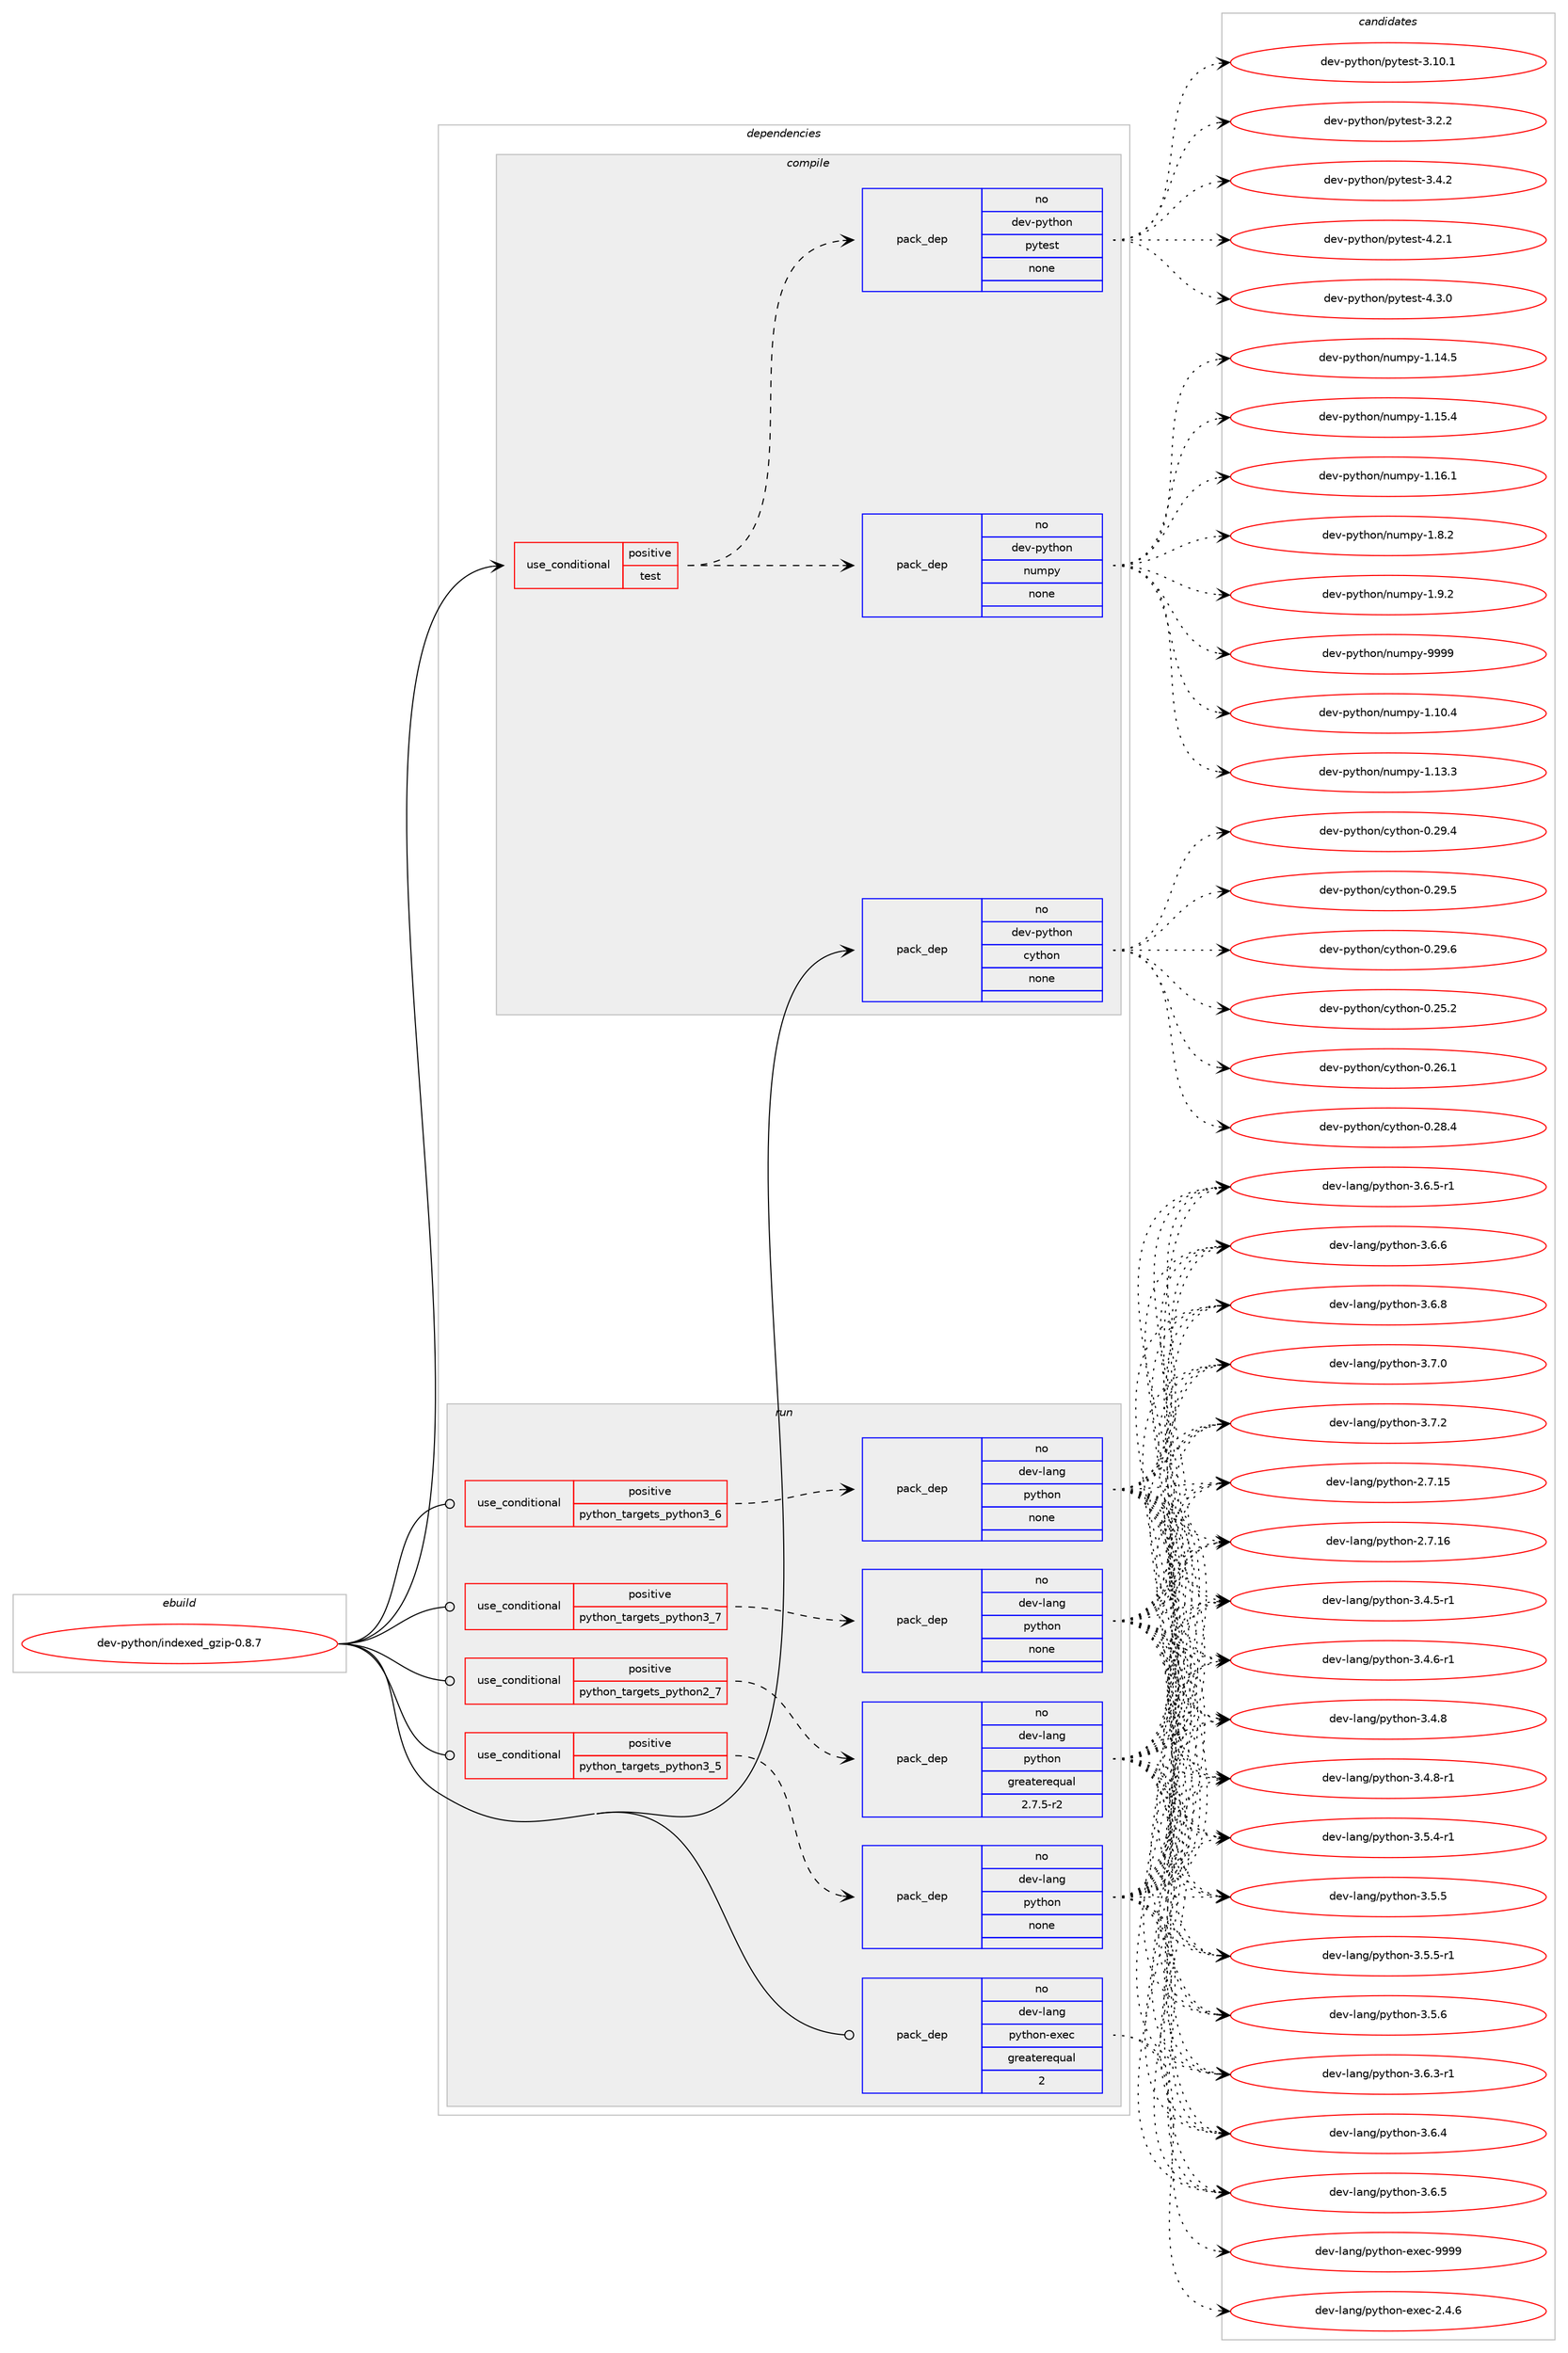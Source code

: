 digraph prolog {

# *************
# Graph options
# *************

newrank=true;
concentrate=true;
compound=true;
graph [rankdir=LR,fontname=Helvetica,fontsize=10,ranksep=1.5];#, ranksep=2.5, nodesep=0.2];
edge  [arrowhead=vee];
node  [fontname=Helvetica,fontsize=10];

# **********
# The ebuild
# **********

subgraph cluster_leftcol {
color=gray;
rank=same;
label=<<i>ebuild</i>>;
id [label="dev-python/indexed_gzip-0.8.7", color=red, width=4, href="../dev-python/indexed_gzip-0.8.7.svg"];
}

# ****************
# The dependencies
# ****************

subgraph cluster_midcol {
color=gray;
label=<<i>dependencies</i>>;
subgraph cluster_compile {
fillcolor="#eeeeee";
style=filled;
label=<<i>compile</i>>;
subgraph cond375758 {
dependency1413760 [label=<<TABLE BORDER="0" CELLBORDER="1" CELLSPACING="0" CELLPADDING="4"><TR><TD ROWSPAN="3" CELLPADDING="10">use_conditional</TD></TR><TR><TD>positive</TD></TR><TR><TD>test</TD></TR></TABLE>>, shape=none, color=red];
subgraph pack1014733 {
dependency1413761 [label=<<TABLE BORDER="0" CELLBORDER="1" CELLSPACING="0" CELLPADDING="4" WIDTH="220"><TR><TD ROWSPAN="6" CELLPADDING="30">pack_dep</TD></TR><TR><TD WIDTH="110">no</TD></TR><TR><TD>dev-python</TD></TR><TR><TD>numpy</TD></TR><TR><TD>none</TD></TR><TR><TD></TD></TR></TABLE>>, shape=none, color=blue];
}
dependency1413760:e -> dependency1413761:w [weight=20,style="dashed",arrowhead="vee"];
subgraph pack1014734 {
dependency1413762 [label=<<TABLE BORDER="0" CELLBORDER="1" CELLSPACING="0" CELLPADDING="4" WIDTH="220"><TR><TD ROWSPAN="6" CELLPADDING="30">pack_dep</TD></TR><TR><TD WIDTH="110">no</TD></TR><TR><TD>dev-python</TD></TR><TR><TD>pytest</TD></TR><TR><TD>none</TD></TR><TR><TD></TD></TR></TABLE>>, shape=none, color=blue];
}
dependency1413760:e -> dependency1413762:w [weight=20,style="dashed",arrowhead="vee"];
}
id:e -> dependency1413760:w [weight=20,style="solid",arrowhead="vee"];
subgraph pack1014735 {
dependency1413763 [label=<<TABLE BORDER="0" CELLBORDER="1" CELLSPACING="0" CELLPADDING="4" WIDTH="220"><TR><TD ROWSPAN="6" CELLPADDING="30">pack_dep</TD></TR><TR><TD WIDTH="110">no</TD></TR><TR><TD>dev-python</TD></TR><TR><TD>cython</TD></TR><TR><TD>none</TD></TR><TR><TD></TD></TR></TABLE>>, shape=none, color=blue];
}
id:e -> dependency1413763:w [weight=20,style="solid",arrowhead="vee"];
}
subgraph cluster_compileandrun {
fillcolor="#eeeeee";
style=filled;
label=<<i>compile and run</i>>;
}
subgraph cluster_run {
fillcolor="#eeeeee";
style=filled;
label=<<i>run</i>>;
subgraph cond375759 {
dependency1413764 [label=<<TABLE BORDER="0" CELLBORDER="1" CELLSPACING="0" CELLPADDING="4"><TR><TD ROWSPAN="3" CELLPADDING="10">use_conditional</TD></TR><TR><TD>positive</TD></TR><TR><TD>python_targets_python2_7</TD></TR></TABLE>>, shape=none, color=red];
subgraph pack1014736 {
dependency1413765 [label=<<TABLE BORDER="0" CELLBORDER="1" CELLSPACING="0" CELLPADDING="4" WIDTH="220"><TR><TD ROWSPAN="6" CELLPADDING="30">pack_dep</TD></TR><TR><TD WIDTH="110">no</TD></TR><TR><TD>dev-lang</TD></TR><TR><TD>python</TD></TR><TR><TD>greaterequal</TD></TR><TR><TD>2.7.5-r2</TD></TR></TABLE>>, shape=none, color=blue];
}
dependency1413764:e -> dependency1413765:w [weight=20,style="dashed",arrowhead="vee"];
}
id:e -> dependency1413764:w [weight=20,style="solid",arrowhead="odot"];
subgraph cond375760 {
dependency1413766 [label=<<TABLE BORDER="0" CELLBORDER="1" CELLSPACING="0" CELLPADDING="4"><TR><TD ROWSPAN="3" CELLPADDING="10">use_conditional</TD></TR><TR><TD>positive</TD></TR><TR><TD>python_targets_python3_5</TD></TR></TABLE>>, shape=none, color=red];
subgraph pack1014737 {
dependency1413767 [label=<<TABLE BORDER="0" CELLBORDER="1" CELLSPACING="0" CELLPADDING="4" WIDTH="220"><TR><TD ROWSPAN="6" CELLPADDING="30">pack_dep</TD></TR><TR><TD WIDTH="110">no</TD></TR><TR><TD>dev-lang</TD></TR><TR><TD>python</TD></TR><TR><TD>none</TD></TR><TR><TD></TD></TR></TABLE>>, shape=none, color=blue];
}
dependency1413766:e -> dependency1413767:w [weight=20,style="dashed",arrowhead="vee"];
}
id:e -> dependency1413766:w [weight=20,style="solid",arrowhead="odot"];
subgraph cond375761 {
dependency1413768 [label=<<TABLE BORDER="0" CELLBORDER="1" CELLSPACING="0" CELLPADDING="4"><TR><TD ROWSPAN="3" CELLPADDING="10">use_conditional</TD></TR><TR><TD>positive</TD></TR><TR><TD>python_targets_python3_6</TD></TR></TABLE>>, shape=none, color=red];
subgraph pack1014738 {
dependency1413769 [label=<<TABLE BORDER="0" CELLBORDER="1" CELLSPACING="0" CELLPADDING="4" WIDTH="220"><TR><TD ROWSPAN="6" CELLPADDING="30">pack_dep</TD></TR><TR><TD WIDTH="110">no</TD></TR><TR><TD>dev-lang</TD></TR><TR><TD>python</TD></TR><TR><TD>none</TD></TR><TR><TD></TD></TR></TABLE>>, shape=none, color=blue];
}
dependency1413768:e -> dependency1413769:w [weight=20,style="dashed",arrowhead="vee"];
}
id:e -> dependency1413768:w [weight=20,style="solid",arrowhead="odot"];
subgraph cond375762 {
dependency1413770 [label=<<TABLE BORDER="0" CELLBORDER="1" CELLSPACING="0" CELLPADDING="4"><TR><TD ROWSPAN="3" CELLPADDING="10">use_conditional</TD></TR><TR><TD>positive</TD></TR><TR><TD>python_targets_python3_7</TD></TR></TABLE>>, shape=none, color=red];
subgraph pack1014739 {
dependency1413771 [label=<<TABLE BORDER="0" CELLBORDER="1" CELLSPACING="0" CELLPADDING="4" WIDTH="220"><TR><TD ROWSPAN="6" CELLPADDING="30">pack_dep</TD></TR><TR><TD WIDTH="110">no</TD></TR><TR><TD>dev-lang</TD></TR><TR><TD>python</TD></TR><TR><TD>none</TD></TR><TR><TD></TD></TR></TABLE>>, shape=none, color=blue];
}
dependency1413770:e -> dependency1413771:w [weight=20,style="dashed",arrowhead="vee"];
}
id:e -> dependency1413770:w [weight=20,style="solid",arrowhead="odot"];
subgraph pack1014740 {
dependency1413772 [label=<<TABLE BORDER="0" CELLBORDER="1" CELLSPACING="0" CELLPADDING="4" WIDTH="220"><TR><TD ROWSPAN="6" CELLPADDING="30">pack_dep</TD></TR><TR><TD WIDTH="110">no</TD></TR><TR><TD>dev-lang</TD></TR><TR><TD>python-exec</TD></TR><TR><TD>greaterequal</TD></TR><TR><TD>2</TD></TR></TABLE>>, shape=none, color=blue];
}
id:e -> dependency1413772:w [weight=20,style="solid",arrowhead="odot"];
}
}

# **************
# The candidates
# **************

subgraph cluster_choices {
rank=same;
color=gray;
label=<<i>candidates</i>>;

subgraph choice1014733 {
color=black;
nodesep=1;
choice100101118451121211161041111104711011710911212145494649484652 [label="dev-python/numpy-1.10.4", color=red, width=4,href="../dev-python/numpy-1.10.4.svg"];
choice100101118451121211161041111104711011710911212145494649514651 [label="dev-python/numpy-1.13.3", color=red, width=4,href="../dev-python/numpy-1.13.3.svg"];
choice100101118451121211161041111104711011710911212145494649524653 [label="dev-python/numpy-1.14.5", color=red, width=4,href="../dev-python/numpy-1.14.5.svg"];
choice100101118451121211161041111104711011710911212145494649534652 [label="dev-python/numpy-1.15.4", color=red, width=4,href="../dev-python/numpy-1.15.4.svg"];
choice100101118451121211161041111104711011710911212145494649544649 [label="dev-python/numpy-1.16.1", color=red, width=4,href="../dev-python/numpy-1.16.1.svg"];
choice1001011184511212111610411111047110117109112121454946564650 [label="dev-python/numpy-1.8.2", color=red, width=4,href="../dev-python/numpy-1.8.2.svg"];
choice1001011184511212111610411111047110117109112121454946574650 [label="dev-python/numpy-1.9.2", color=red, width=4,href="../dev-python/numpy-1.9.2.svg"];
choice10010111845112121116104111110471101171091121214557575757 [label="dev-python/numpy-9999", color=red, width=4,href="../dev-python/numpy-9999.svg"];
dependency1413761:e -> choice100101118451121211161041111104711011710911212145494649484652:w [style=dotted,weight="100"];
dependency1413761:e -> choice100101118451121211161041111104711011710911212145494649514651:w [style=dotted,weight="100"];
dependency1413761:e -> choice100101118451121211161041111104711011710911212145494649524653:w [style=dotted,weight="100"];
dependency1413761:e -> choice100101118451121211161041111104711011710911212145494649534652:w [style=dotted,weight="100"];
dependency1413761:e -> choice100101118451121211161041111104711011710911212145494649544649:w [style=dotted,weight="100"];
dependency1413761:e -> choice1001011184511212111610411111047110117109112121454946564650:w [style=dotted,weight="100"];
dependency1413761:e -> choice1001011184511212111610411111047110117109112121454946574650:w [style=dotted,weight="100"];
dependency1413761:e -> choice10010111845112121116104111110471101171091121214557575757:w [style=dotted,weight="100"];
}
subgraph choice1014734 {
color=black;
nodesep=1;
choice100101118451121211161041111104711212111610111511645514649484649 [label="dev-python/pytest-3.10.1", color=red, width=4,href="../dev-python/pytest-3.10.1.svg"];
choice1001011184511212111610411111047112121116101115116455146504650 [label="dev-python/pytest-3.2.2", color=red, width=4,href="../dev-python/pytest-3.2.2.svg"];
choice1001011184511212111610411111047112121116101115116455146524650 [label="dev-python/pytest-3.4.2", color=red, width=4,href="../dev-python/pytest-3.4.2.svg"];
choice1001011184511212111610411111047112121116101115116455246504649 [label="dev-python/pytest-4.2.1", color=red, width=4,href="../dev-python/pytest-4.2.1.svg"];
choice1001011184511212111610411111047112121116101115116455246514648 [label="dev-python/pytest-4.3.0", color=red, width=4,href="../dev-python/pytest-4.3.0.svg"];
dependency1413762:e -> choice100101118451121211161041111104711212111610111511645514649484649:w [style=dotted,weight="100"];
dependency1413762:e -> choice1001011184511212111610411111047112121116101115116455146504650:w [style=dotted,weight="100"];
dependency1413762:e -> choice1001011184511212111610411111047112121116101115116455146524650:w [style=dotted,weight="100"];
dependency1413762:e -> choice1001011184511212111610411111047112121116101115116455246504649:w [style=dotted,weight="100"];
dependency1413762:e -> choice1001011184511212111610411111047112121116101115116455246514648:w [style=dotted,weight="100"];
}
subgraph choice1014735 {
color=black;
nodesep=1;
choice10010111845112121116104111110479912111610411111045484650534650 [label="dev-python/cython-0.25.2", color=red, width=4,href="../dev-python/cython-0.25.2.svg"];
choice10010111845112121116104111110479912111610411111045484650544649 [label="dev-python/cython-0.26.1", color=red, width=4,href="../dev-python/cython-0.26.1.svg"];
choice10010111845112121116104111110479912111610411111045484650564652 [label="dev-python/cython-0.28.4", color=red, width=4,href="../dev-python/cython-0.28.4.svg"];
choice10010111845112121116104111110479912111610411111045484650574652 [label="dev-python/cython-0.29.4", color=red, width=4,href="../dev-python/cython-0.29.4.svg"];
choice10010111845112121116104111110479912111610411111045484650574653 [label="dev-python/cython-0.29.5", color=red, width=4,href="../dev-python/cython-0.29.5.svg"];
choice10010111845112121116104111110479912111610411111045484650574654 [label="dev-python/cython-0.29.6", color=red, width=4,href="../dev-python/cython-0.29.6.svg"];
dependency1413763:e -> choice10010111845112121116104111110479912111610411111045484650534650:w [style=dotted,weight="100"];
dependency1413763:e -> choice10010111845112121116104111110479912111610411111045484650544649:w [style=dotted,weight="100"];
dependency1413763:e -> choice10010111845112121116104111110479912111610411111045484650564652:w [style=dotted,weight="100"];
dependency1413763:e -> choice10010111845112121116104111110479912111610411111045484650574652:w [style=dotted,weight="100"];
dependency1413763:e -> choice10010111845112121116104111110479912111610411111045484650574653:w [style=dotted,weight="100"];
dependency1413763:e -> choice10010111845112121116104111110479912111610411111045484650574654:w [style=dotted,weight="100"];
}
subgraph choice1014736 {
color=black;
nodesep=1;
choice10010111845108971101034711212111610411111045504655464953 [label="dev-lang/python-2.7.15", color=red, width=4,href="../dev-lang/python-2.7.15.svg"];
choice10010111845108971101034711212111610411111045504655464954 [label="dev-lang/python-2.7.16", color=red, width=4,href="../dev-lang/python-2.7.16.svg"];
choice1001011184510897110103471121211161041111104551465246534511449 [label="dev-lang/python-3.4.5-r1", color=red, width=4,href="../dev-lang/python-3.4.5-r1.svg"];
choice1001011184510897110103471121211161041111104551465246544511449 [label="dev-lang/python-3.4.6-r1", color=red, width=4,href="../dev-lang/python-3.4.6-r1.svg"];
choice100101118451089711010347112121116104111110455146524656 [label="dev-lang/python-3.4.8", color=red, width=4,href="../dev-lang/python-3.4.8.svg"];
choice1001011184510897110103471121211161041111104551465246564511449 [label="dev-lang/python-3.4.8-r1", color=red, width=4,href="../dev-lang/python-3.4.8-r1.svg"];
choice1001011184510897110103471121211161041111104551465346524511449 [label="dev-lang/python-3.5.4-r1", color=red, width=4,href="../dev-lang/python-3.5.4-r1.svg"];
choice100101118451089711010347112121116104111110455146534653 [label="dev-lang/python-3.5.5", color=red, width=4,href="../dev-lang/python-3.5.5.svg"];
choice1001011184510897110103471121211161041111104551465346534511449 [label="dev-lang/python-3.5.5-r1", color=red, width=4,href="../dev-lang/python-3.5.5-r1.svg"];
choice100101118451089711010347112121116104111110455146534654 [label="dev-lang/python-3.5.6", color=red, width=4,href="../dev-lang/python-3.5.6.svg"];
choice1001011184510897110103471121211161041111104551465446514511449 [label="dev-lang/python-3.6.3-r1", color=red, width=4,href="../dev-lang/python-3.6.3-r1.svg"];
choice100101118451089711010347112121116104111110455146544652 [label="dev-lang/python-3.6.4", color=red, width=4,href="../dev-lang/python-3.6.4.svg"];
choice100101118451089711010347112121116104111110455146544653 [label="dev-lang/python-3.6.5", color=red, width=4,href="../dev-lang/python-3.6.5.svg"];
choice1001011184510897110103471121211161041111104551465446534511449 [label="dev-lang/python-3.6.5-r1", color=red, width=4,href="../dev-lang/python-3.6.5-r1.svg"];
choice100101118451089711010347112121116104111110455146544654 [label="dev-lang/python-3.6.6", color=red, width=4,href="../dev-lang/python-3.6.6.svg"];
choice100101118451089711010347112121116104111110455146544656 [label="dev-lang/python-3.6.8", color=red, width=4,href="../dev-lang/python-3.6.8.svg"];
choice100101118451089711010347112121116104111110455146554648 [label="dev-lang/python-3.7.0", color=red, width=4,href="../dev-lang/python-3.7.0.svg"];
choice100101118451089711010347112121116104111110455146554650 [label="dev-lang/python-3.7.2", color=red, width=4,href="../dev-lang/python-3.7.2.svg"];
dependency1413765:e -> choice10010111845108971101034711212111610411111045504655464953:w [style=dotted,weight="100"];
dependency1413765:e -> choice10010111845108971101034711212111610411111045504655464954:w [style=dotted,weight="100"];
dependency1413765:e -> choice1001011184510897110103471121211161041111104551465246534511449:w [style=dotted,weight="100"];
dependency1413765:e -> choice1001011184510897110103471121211161041111104551465246544511449:w [style=dotted,weight="100"];
dependency1413765:e -> choice100101118451089711010347112121116104111110455146524656:w [style=dotted,weight="100"];
dependency1413765:e -> choice1001011184510897110103471121211161041111104551465246564511449:w [style=dotted,weight="100"];
dependency1413765:e -> choice1001011184510897110103471121211161041111104551465346524511449:w [style=dotted,weight="100"];
dependency1413765:e -> choice100101118451089711010347112121116104111110455146534653:w [style=dotted,weight="100"];
dependency1413765:e -> choice1001011184510897110103471121211161041111104551465346534511449:w [style=dotted,weight="100"];
dependency1413765:e -> choice100101118451089711010347112121116104111110455146534654:w [style=dotted,weight="100"];
dependency1413765:e -> choice1001011184510897110103471121211161041111104551465446514511449:w [style=dotted,weight="100"];
dependency1413765:e -> choice100101118451089711010347112121116104111110455146544652:w [style=dotted,weight="100"];
dependency1413765:e -> choice100101118451089711010347112121116104111110455146544653:w [style=dotted,weight="100"];
dependency1413765:e -> choice1001011184510897110103471121211161041111104551465446534511449:w [style=dotted,weight="100"];
dependency1413765:e -> choice100101118451089711010347112121116104111110455146544654:w [style=dotted,weight="100"];
dependency1413765:e -> choice100101118451089711010347112121116104111110455146544656:w [style=dotted,weight="100"];
dependency1413765:e -> choice100101118451089711010347112121116104111110455146554648:w [style=dotted,weight="100"];
dependency1413765:e -> choice100101118451089711010347112121116104111110455146554650:w [style=dotted,weight="100"];
}
subgraph choice1014737 {
color=black;
nodesep=1;
choice10010111845108971101034711212111610411111045504655464953 [label="dev-lang/python-2.7.15", color=red, width=4,href="../dev-lang/python-2.7.15.svg"];
choice10010111845108971101034711212111610411111045504655464954 [label="dev-lang/python-2.7.16", color=red, width=4,href="../dev-lang/python-2.7.16.svg"];
choice1001011184510897110103471121211161041111104551465246534511449 [label="dev-lang/python-3.4.5-r1", color=red, width=4,href="../dev-lang/python-3.4.5-r1.svg"];
choice1001011184510897110103471121211161041111104551465246544511449 [label="dev-lang/python-3.4.6-r1", color=red, width=4,href="../dev-lang/python-3.4.6-r1.svg"];
choice100101118451089711010347112121116104111110455146524656 [label="dev-lang/python-3.4.8", color=red, width=4,href="../dev-lang/python-3.4.8.svg"];
choice1001011184510897110103471121211161041111104551465246564511449 [label="dev-lang/python-3.4.8-r1", color=red, width=4,href="../dev-lang/python-3.4.8-r1.svg"];
choice1001011184510897110103471121211161041111104551465346524511449 [label="dev-lang/python-3.5.4-r1", color=red, width=4,href="../dev-lang/python-3.5.4-r1.svg"];
choice100101118451089711010347112121116104111110455146534653 [label="dev-lang/python-3.5.5", color=red, width=4,href="../dev-lang/python-3.5.5.svg"];
choice1001011184510897110103471121211161041111104551465346534511449 [label="dev-lang/python-3.5.5-r1", color=red, width=4,href="../dev-lang/python-3.5.5-r1.svg"];
choice100101118451089711010347112121116104111110455146534654 [label="dev-lang/python-3.5.6", color=red, width=4,href="../dev-lang/python-3.5.6.svg"];
choice1001011184510897110103471121211161041111104551465446514511449 [label="dev-lang/python-3.6.3-r1", color=red, width=4,href="../dev-lang/python-3.6.3-r1.svg"];
choice100101118451089711010347112121116104111110455146544652 [label="dev-lang/python-3.6.4", color=red, width=4,href="../dev-lang/python-3.6.4.svg"];
choice100101118451089711010347112121116104111110455146544653 [label="dev-lang/python-3.6.5", color=red, width=4,href="../dev-lang/python-3.6.5.svg"];
choice1001011184510897110103471121211161041111104551465446534511449 [label="dev-lang/python-3.6.5-r1", color=red, width=4,href="../dev-lang/python-3.6.5-r1.svg"];
choice100101118451089711010347112121116104111110455146544654 [label="dev-lang/python-3.6.6", color=red, width=4,href="../dev-lang/python-3.6.6.svg"];
choice100101118451089711010347112121116104111110455146544656 [label="dev-lang/python-3.6.8", color=red, width=4,href="../dev-lang/python-3.6.8.svg"];
choice100101118451089711010347112121116104111110455146554648 [label="dev-lang/python-3.7.0", color=red, width=4,href="../dev-lang/python-3.7.0.svg"];
choice100101118451089711010347112121116104111110455146554650 [label="dev-lang/python-3.7.2", color=red, width=4,href="../dev-lang/python-3.7.2.svg"];
dependency1413767:e -> choice10010111845108971101034711212111610411111045504655464953:w [style=dotted,weight="100"];
dependency1413767:e -> choice10010111845108971101034711212111610411111045504655464954:w [style=dotted,weight="100"];
dependency1413767:e -> choice1001011184510897110103471121211161041111104551465246534511449:w [style=dotted,weight="100"];
dependency1413767:e -> choice1001011184510897110103471121211161041111104551465246544511449:w [style=dotted,weight="100"];
dependency1413767:e -> choice100101118451089711010347112121116104111110455146524656:w [style=dotted,weight="100"];
dependency1413767:e -> choice1001011184510897110103471121211161041111104551465246564511449:w [style=dotted,weight="100"];
dependency1413767:e -> choice1001011184510897110103471121211161041111104551465346524511449:w [style=dotted,weight="100"];
dependency1413767:e -> choice100101118451089711010347112121116104111110455146534653:w [style=dotted,weight="100"];
dependency1413767:e -> choice1001011184510897110103471121211161041111104551465346534511449:w [style=dotted,weight="100"];
dependency1413767:e -> choice100101118451089711010347112121116104111110455146534654:w [style=dotted,weight="100"];
dependency1413767:e -> choice1001011184510897110103471121211161041111104551465446514511449:w [style=dotted,weight="100"];
dependency1413767:e -> choice100101118451089711010347112121116104111110455146544652:w [style=dotted,weight="100"];
dependency1413767:e -> choice100101118451089711010347112121116104111110455146544653:w [style=dotted,weight="100"];
dependency1413767:e -> choice1001011184510897110103471121211161041111104551465446534511449:w [style=dotted,weight="100"];
dependency1413767:e -> choice100101118451089711010347112121116104111110455146544654:w [style=dotted,weight="100"];
dependency1413767:e -> choice100101118451089711010347112121116104111110455146544656:w [style=dotted,weight="100"];
dependency1413767:e -> choice100101118451089711010347112121116104111110455146554648:w [style=dotted,weight="100"];
dependency1413767:e -> choice100101118451089711010347112121116104111110455146554650:w [style=dotted,weight="100"];
}
subgraph choice1014738 {
color=black;
nodesep=1;
choice10010111845108971101034711212111610411111045504655464953 [label="dev-lang/python-2.7.15", color=red, width=4,href="../dev-lang/python-2.7.15.svg"];
choice10010111845108971101034711212111610411111045504655464954 [label="dev-lang/python-2.7.16", color=red, width=4,href="../dev-lang/python-2.7.16.svg"];
choice1001011184510897110103471121211161041111104551465246534511449 [label="dev-lang/python-3.4.5-r1", color=red, width=4,href="../dev-lang/python-3.4.5-r1.svg"];
choice1001011184510897110103471121211161041111104551465246544511449 [label="dev-lang/python-3.4.6-r1", color=red, width=4,href="../dev-lang/python-3.4.6-r1.svg"];
choice100101118451089711010347112121116104111110455146524656 [label="dev-lang/python-3.4.8", color=red, width=4,href="../dev-lang/python-3.4.8.svg"];
choice1001011184510897110103471121211161041111104551465246564511449 [label="dev-lang/python-3.4.8-r1", color=red, width=4,href="../dev-lang/python-3.4.8-r1.svg"];
choice1001011184510897110103471121211161041111104551465346524511449 [label="dev-lang/python-3.5.4-r1", color=red, width=4,href="../dev-lang/python-3.5.4-r1.svg"];
choice100101118451089711010347112121116104111110455146534653 [label="dev-lang/python-3.5.5", color=red, width=4,href="../dev-lang/python-3.5.5.svg"];
choice1001011184510897110103471121211161041111104551465346534511449 [label="dev-lang/python-3.5.5-r1", color=red, width=4,href="../dev-lang/python-3.5.5-r1.svg"];
choice100101118451089711010347112121116104111110455146534654 [label="dev-lang/python-3.5.6", color=red, width=4,href="../dev-lang/python-3.5.6.svg"];
choice1001011184510897110103471121211161041111104551465446514511449 [label="dev-lang/python-3.6.3-r1", color=red, width=4,href="../dev-lang/python-3.6.3-r1.svg"];
choice100101118451089711010347112121116104111110455146544652 [label="dev-lang/python-3.6.4", color=red, width=4,href="../dev-lang/python-3.6.4.svg"];
choice100101118451089711010347112121116104111110455146544653 [label="dev-lang/python-3.6.5", color=red, width=4,href="../dev-lang/python-3.6.5.svg"];
choice1001011184510897110103471121211161041111104551465446534511449 [label="dev-lang/python-3.6.5-r1", color=red, width=4,href="../dev-lang/python-3.6.5-r1.svg"];
choice100101118451089711010347112121116104111110455146544654 [label="dev-lang/python-3.6.6", color=red, width=4,href="../dev-lang/python-3.6.6.svg"];
choice100101118451089711010347112121116104111110455146544656 [label="dev-lang/python-3.6.8", color=red, width=4,href="../dev-lang/python-3.6.8.svg"];
choice100101118451089711010347112121116104111110455146554648 [label="dev-lang/python-3.7.0", color=red, width=4,href="../dev-lang/python-3.7.0.svg"];
choice100101118451089711010347112121116104111110455146554650 [label="dev-lang/python-3.7.2", color=red, width=4,href="../dev-lang/python-3.7.2.svg"];
dependency1413769:e -> choice10010111845108971101034711212111610411111045504655464953:w [style=dotted,weight="100"];
dependency1413769:e -> choice10010111845108971101034711212111610411111045504655464954:w [style=dotted,weight="100"];
dependency1413769:e -> choice1001011184510897110103471121211161041111104551465246534511449:w [style=dotted,weight="100"];
dependency1413769:e -> choice1001011184510897110103471121211161041111104551465246544511449:w [style=dotted,weight="100"];
dependency1413769:e -> choice100101118451089711010347112121116104111110455146524656:w [style=dotted,weight="100"];
dependency1413769:e -> choice1001011184510897110103471121211161041111104551465246564511449:w [style=dotted,weight="100"];
dependency1413769:e -> choice1001011184510897110103471121211161041111104551465346524511449:w [style=dotted,weight="100"];
dependency1413769:e -> choice100101118451089711010347112121116104111110455146534653:w [style=dotted,weight="100"];
dependency1413769:e -> choice1001011184510897110103471121211161041111104551465346534511449:w [style=dotted,weight="100"];
dependency1413769:e -> choice100101118451089711010347112121116104111110455146534654:w [style=dotted,weight="100"];
dependency1413769:e -> choice1001011184510897110103471121211161041111104551465446514511449:w [style=dotted,weight="100"];
dependency1413769:e -> choice100101118451089711010347112121116104111110455146544652:w [style=dotted,weight="100"];
dependency1413769:e -> choice100101118451089711010347112121116104111110455146544653:w [style=dotted,weight="100"];
dependency1413769:e -> choice1001011184510897110103471121211161041111104551465446534511449:w [style=dotted,weight="100"];
dependency1413769:e -> choice100101118451089711010347112121116104111110455146544654:w [style=dotted,weight="100"];
dependency1413769:e -> choice100101118451089711010347112121116104111110455146544656:w [style=dotted,weight="100"];
dependency1413769:e -> choice100101118451089711010347112121116104111110455146554648:w [style=dotted,weight="100"];
dependency1413769:e -> choice100101118451089711010347112121116104111110455146554650:w [style=dotted,weight="100"];
}
subgraph choice1014739 {
color=black;
nodesep=1;
choice10010111845108971101034711212111610411111045504655464953 [label="dev-lang/python-2.7.15", color=red, width=4,href="../dev-lang/python-2.7.15.svg"];
choice10010111845108971101034711212111610411111045504655464954 [label="dev-lang/python-2.7.16", color=red, width=4,href="../dev-lang/python-2.7.16.svg"];
choice1001011184510897110103471121211161041111104551465246534511449 [label="dev-lang/python-3.4.5-r1", color=red, width=4,href="../dev-lang/python-3.4.5-r1.svg"];
choice1001011184510897110103471121211161041111104551465246544511449 [label="dev-lang/python-3.4.6-r1", color=red, width=4,href="../dev-lang/python-3.4.6-r1.svg"];
choice100101118451089711010347112121116104111110455146524656 [label="dev-lang/python-3.4.8", color=red, width=4,href="../dev-lang/python-3.4.8.svg"];
choice1001011184510897110103471121211161041111104551465246564511449 [label="dev-lang/python-3.4.8-r1", color=red, width=4,href="../dev-lang/python-3.4.8-r1.svg"];
choice1001011184510897110103471121211161041111104551465346524511449 [label="dev-lang/python-3.5.4-r1", color=red, width=4,href="../dev-lang/python-3.5.4-r1.svg"];
choice100101118451089711010347112121116104111110455146534653 [label="dev-lang/python-3.5.5", color=red, width=4,href="../dev-lang/python-3.5.5.svg"];
choice1001011184510897110103471121211161041111104551465346534511449 [label="dev-lang/python-3.5.5-r1", color=red, width=4,href="../dev-lang/python-3.5.5-r1.svg"];
choice100101118451089711010347112121116104111110455146534654 [label="dev-lang/python-3.5.6", color=red, width=4,href="../dev-lang/python-3.5.6.svg"];
choice1001011184510897110103471121211161041111104551465446514511449 [label="dev-lang/python-3.6.3-r1", color=red, width=4,href="../dev-lang/python-3.6.3-r1.svg"];
choice100101118451089711010347112121116104111110455146544652 [label="dev-lang/python-3.6.4", color=red, width=4,href="../dev-lang/python-3.6.4.svg"];
choice100101118451089711010347112121116104111110455146544653 [label="dev-lang/python-3.6.5", color=red, width=4,href="../dev-lang/python-3.6.5.svg"];
choice1001011184510897110103471121211161041111104551465446534511449 [label="dev-lang/python-3.6.5-r1", color=red, width=4,href="../dev-lang/python-3.6.5-r1.svg"];
choice100101118451089711010347112121116104111110455146544654 [label="dev-lang/python-3.6.6", color=red, width=4,href="../dev-lang/python-3.6.6.svg"];
choice100101118451089711010347112121116104111110455146544656 [label="dev-lang/python-3.6.8", color=red, width=4,href="../dev-lang/python-3.6.8.svg"];
choice100101118451089711010347112121116104111110455146554648 [label="dev-lang/python-3.7.0", color=red, width=4,href="../dev-lang/python-3.7.0.svg"];
choice100101118451089711010347112121116104111110455146554650 [label="dev-lang/python-3.7.2", color=red, width=4,href="../dev-lang/python-3.7.2.svg"];
dependency1413771:e -> choice10010111845108971101034711212111610411111045504655464953:w [style=dotted,weight="100"];
dependency1413771:e -> choice10010111845108971101034711212111610411111045504655464954:w [style=dotted,weight="100"];
dependency1413771:e -> choice1001011184510897110103471121211161041111104551465246534511449:w [style=dotted,weight="100"];
dependency1413771:e -> choice1001011184510897110103471121211161041111104551465246544511449:w [style=dotted,weight="100"];
dependency1413771:e -> choice100101118451089711010347112121116104111110455146524656:w [style=dotted,weight="100"];
dependency1413771:e -> choice1001011184510897110103471121211161041111104551465246564511449:w [style=dotted,weight="100"];
dependency1413771:e -> choice1001011184510897110103471121211161041111104551465346524511449:w [style=dotted,weight="100"];
dependency1413771:e -> choice100101118451089711010347112121116104111110455146534653:w [style=dotted,weight="100"];
dependency1413771:e -> choice1001011184510897110103471121211161041111104551465346534511449:w [style=dotted,weight="100"];
dependency1413771:e -> choice100101118451089711010347112121116104111110455146534654:w [style=dotted,weight="100"];
dependency1413771:e -> choice1001011184510897110103471121211161041111104551465446514511449:w [style=dotted,weight="100"];
dependency1413771:e -> choice100101118451089711010347112121116104111110455146544652:w [style=dotted,weight="100"];
dependency1413771:e -> choice100101118451089711010347112121116104111110455146544653:w [style=dotted,weight="100"];
dependency1413771:e -> choice1001011184510897110103471121211161041111104551465446534511449:w [style=dotted,weight="100"];
dependency1413771:e -> choice100101118451089711010347112121116104111110455146544654:w [style=dotted,weight="100"];
dependency1413771:e -> choice100101118451089711010347112121116104111110455146544656:w [style=dotted,weight="100"];
dependency1413771:e -> choice100101118451089711010347112121116104111110455146554648:w [style=dotted,weight="100"];
dependency1413771:e -> choice100101118451089711010347112121116104111110455146554650:w [style=dotted,weight="100"];
}
subgraph choice1014740 {
color=black;
nodesep=1;
choice1001011184510897110103471121211161041111104510112010199455046524654 [label="dev-lang/python-exec-2.4.6", color=red, width=4,href="../dev-lang/python-exec-2.4.6.svg"];
choice10010111845108971101034711212111610411111045101120101994557575757 [label="dev-lang/python-exec-9999", color=red, width=4,href="../dev-lang/python-exec-9999.svg"];
dependency1413772:e -> choice1001011184510897110103471121211161041111104510112010199455046524654:w [style=dotted,weight="100"];
dependency1413772:e -> choice10010111845108971101034711212111610411111045101120101994557575757:w [style=dotted,weight="100"];
}
}

}
